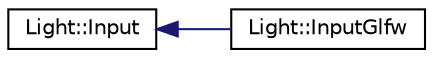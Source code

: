 digraph "Graphical Class Hierarchy"
{
 // LATEX_PDF_SIZE
  edge [fontname="Helvetica",fontsize="10",labelfontname="Helvetica",labelfontsize="10"];
  node [fontname="Helvetica",fontsize="10",shape=record];
  rankdir="LR";
  Node0 [label="Light::Input",height=0.2,width=0.4,color="black", fillcolor="white", style="filled",URL="$classLight_1_1Input.html",tooltip=" "];
  Node0 -> Node1 [dir="back",color="midnightblue",fontsize="10",style="solid",fontname="Helvetica"];
  Node1 [label="Light::InputGlfw",height=0.2,width=0.4,color="black", fillcolor="white", style="filled",URL="$classLight_1_1InputGlfw.html",tooltip=" "];
}
